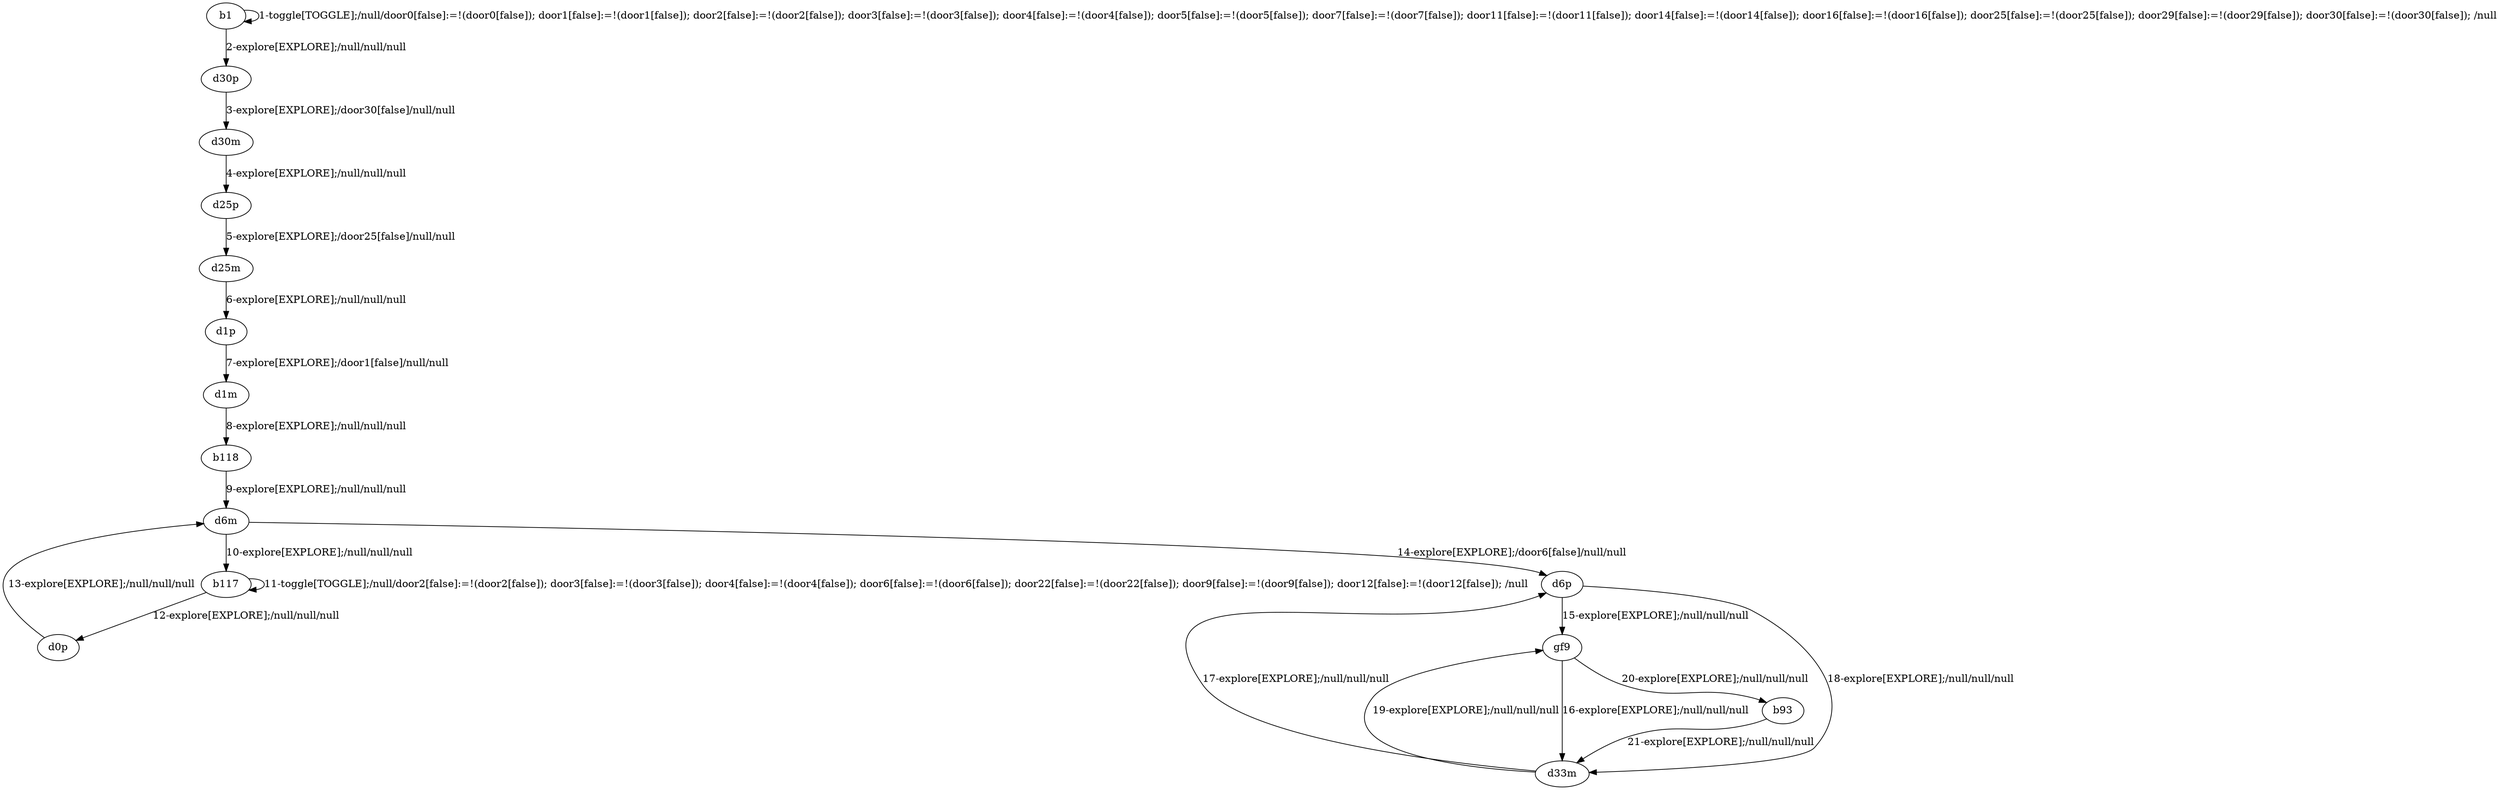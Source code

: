 # Total number of goals covered by this test: 2
# d0p --> d6m
# d6m --> b117

digraph g {
"b1" -> "b1" [label = "1-toggle[TOGGLE];/null/door0[false]:=!(door0[false]); door1[false]:=!(door1[false]); door2[false]:=!(door2[false]); door3[false]:=!(door3[false]); door4[false]:=!(door4[false]); door5[false]:=!(door5[false]); door7[false]:=!(door7[false]); door11[false]:=!(door11[false]); door14[false]:=!(door14[false]); door16[false]:=!(door16[false]); door25[false]:=!(door25[false]); door29[false]:=!(door29[false]); door30[false]:=!(door30[false]); /null"];
"b1" -> "d30p" [label = "2-explore[EXPLORE];/null/null/null"];
"d30p" -> "d30m" [label = "3-explore[EXPLORE];/door30[false]/null/null"];
"d30m" -> "d25p" [label = "4-explore[EXPLORE];/null/null/null"];
"d25p" -> "d25m" [label = "5-explore[EXPLORE];/door25[false]/null/null"];
"d25m" -> "d1p" [label = "6-explore[EXPLORE];/null/null/null"];
"d1p" -> "d1m" [label = "7-explore[EXPLORE];/door1[false]/null/null"];
"d1m" -> "b118" [label = "8-explore[EXPLORE];/null/null/null"];
"b118" -> "d6m" [label = "9-explore[EXPLORE];/null/null/null"];
"d6m" -> "b117" [label = "10-explore[EXPLORE];/null/null/null"];
"b117" -> "b117" [label = "11-toggle[TOGGLE];/null/door2[false]:=!(door2[false]); door3[false]:=!(door3[false]); door4[false]:=!(door4[false]); door6[false]:=!(door6[false]); door22[false]:=!(door22[false]); door9[false]:=!(door9[false]); door12[false]:=!(door12[false]); /null"];
"b117" -> "d0p" [label = "12-explore[EXPLORE];/null/null/null"];
"d0p" -> "d6m" [label = "13-explore[EXPLORE];/null/null/null"];
"d6m" -> "d6p" [label = "14-explore[EXPLORE];/door6[false]/null/null"];
"d6p" -> "gf9" [label = "15-explore[EXPLORE];/null/null/null"];
"gf9" -> "d33m" [label = "16-explore[EXPLORE];/null/null/null"];
"d33m" -> "d6p" [label = "17-explore[EXPLORE];/null/null/null"];
"d6p" -> "d33m" [label = "18-explore[EXPLORE];/null/null/null"];
"d33m" -> "gf9" [label = "19-explore[EXPLORE];/null/null/null"];
"gf9" -> "b93" [label = "20-explore[EXPLORE];/null/null/null"];
"b93" -> "d33m" [label = "21-explore[EXPLORE];/null/null/null"];
}